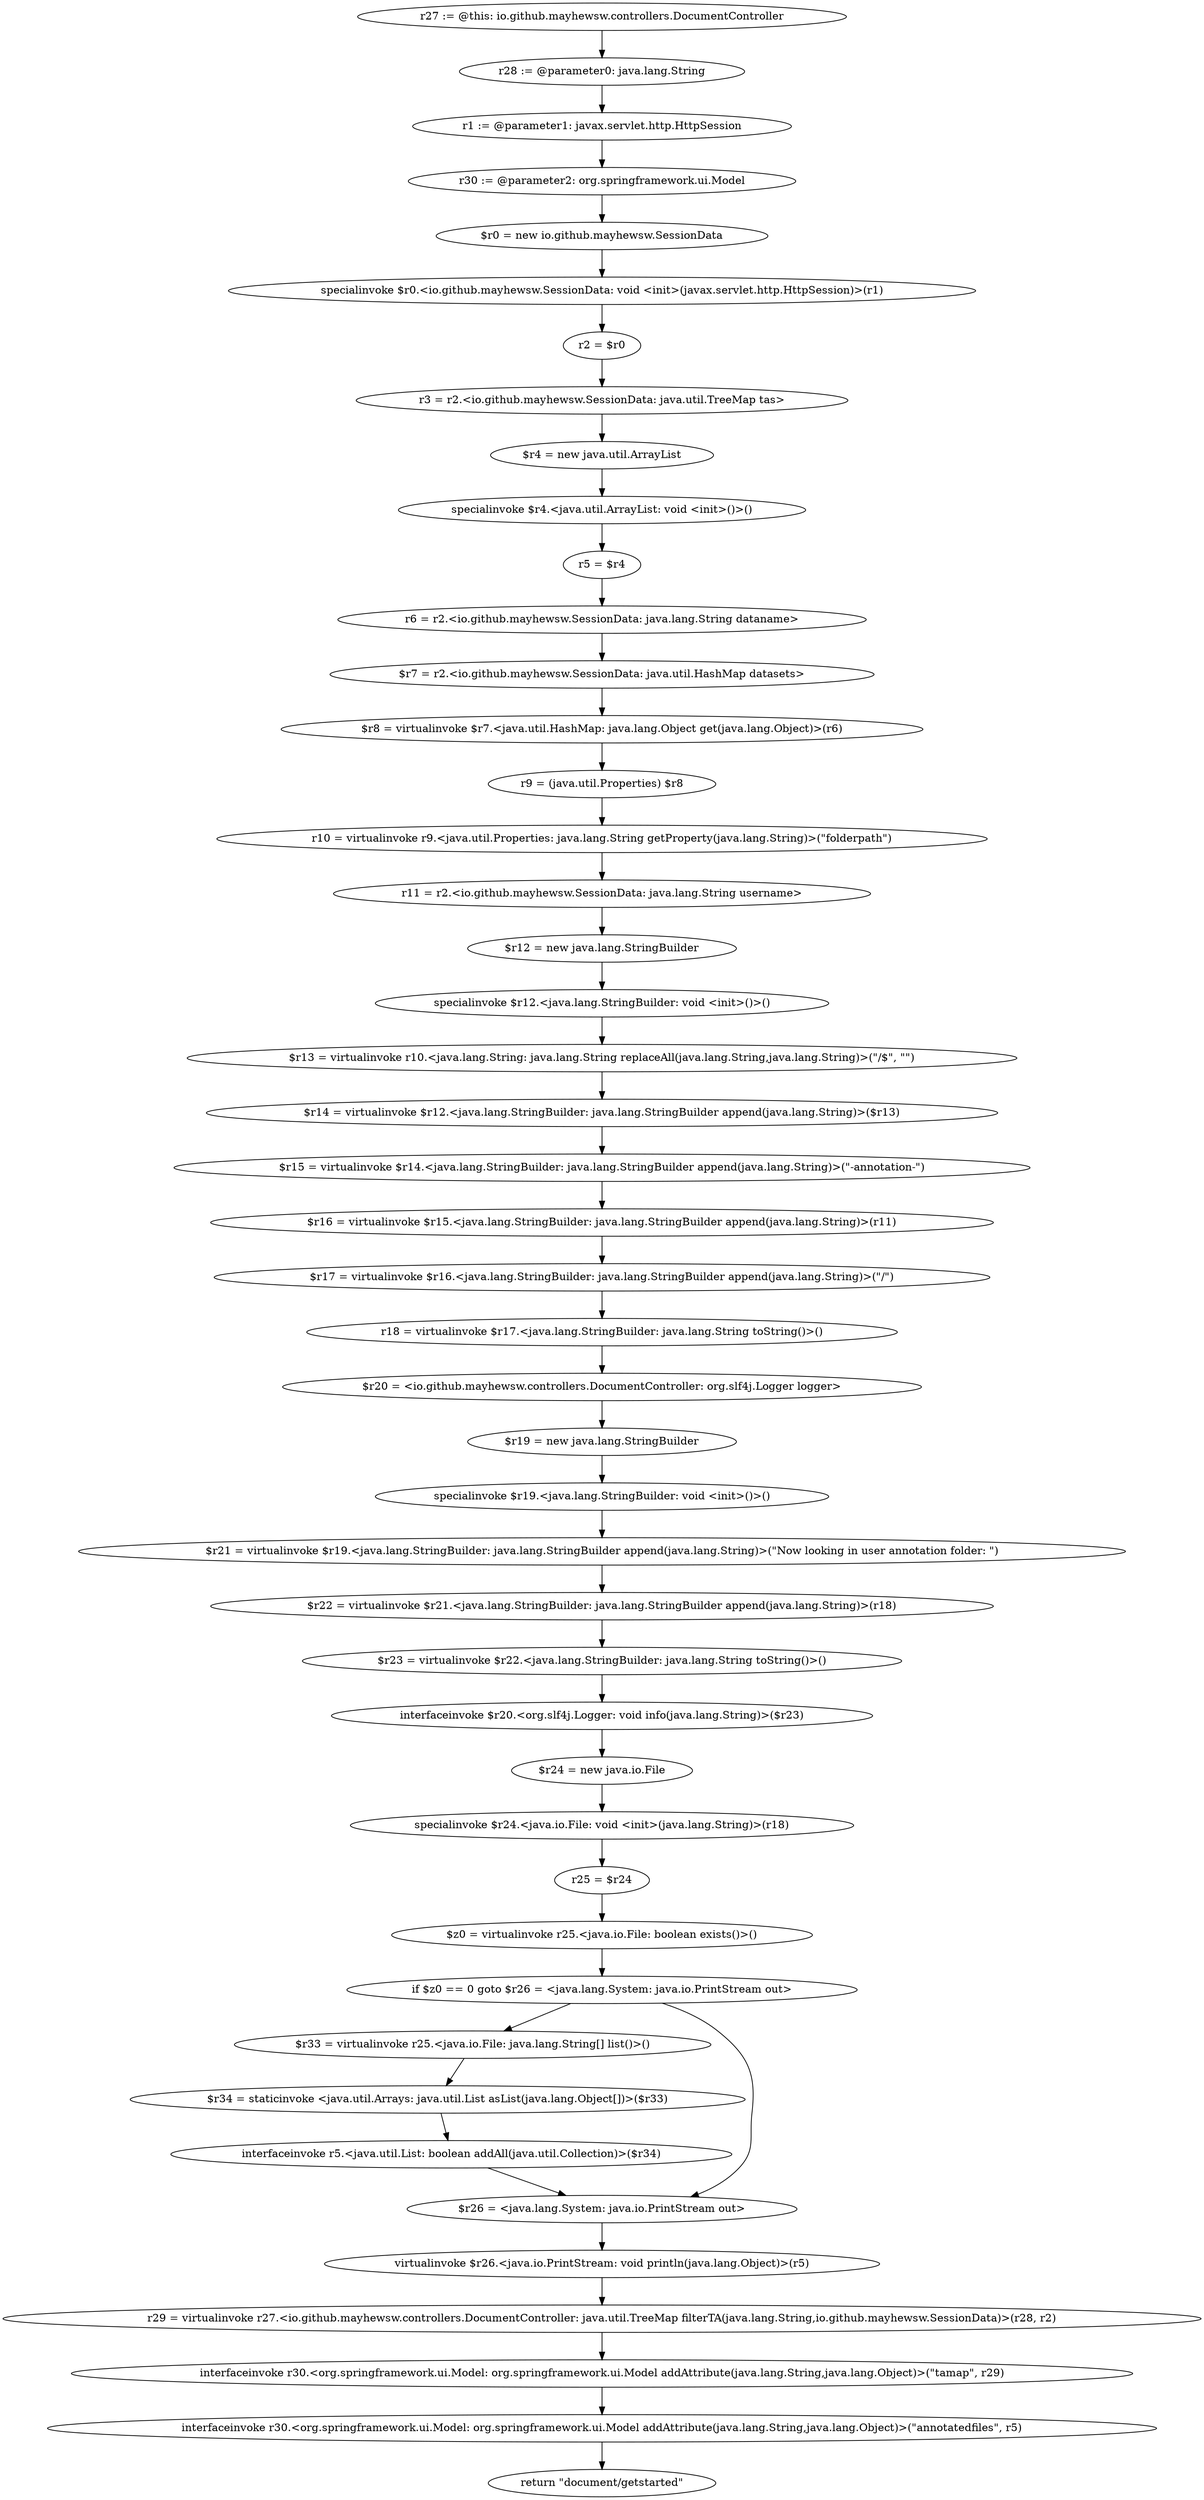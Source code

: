 digraph "unitGraph" {
    "r27 := @this: io.github.mayhewsw.controllers.DocumentController"
    "r28 := @parameter0: java.lang.String"
    "r1 := @parameter1: javax.servlet.http.HttpSession"
    "r30 := @parameter2: org.springframework.ui.Model"
    "$r0 = new io.github.mayhewsw.SessionData"
    "specialinvoke $r0.<io.github.mayhewsw.SessionData: void <init>(javax.servlet.http.HttpSession)>(r1)"
    "r2 = $r0"
    "r3 = r2.<io.github.mayhewsw.SessionData: java.util.TreeMap tas>"
    "$r4 = new java.util.ArrayList"
    "specialinvoke $r4.<java.util.ArrayList: void <init>()>()"
    "r5 = $r4"
    "r6 = r2.<io.github.mayhewsw.SessionData: java.lang.String dataname>"
    "$r7 = r2.<io.github.mayhewsw.SessionData: java.util.HashMap datasets>"
    "$r8 = virtualinvoke $r7.<java.util.HashMap: java.lang.Object get(java.lang.Object)>(r6)"
    "r9 = (java.util.Properties) $r8"
    "r10 = virtualinvoke r9.<java.util.Properties: java.lang.String getProperty(java.lang.String)>(\"folderpath\")"
    "r11 = r2.<io.github.mayhewsw.SessionData: java.lang.String username>"
    "$r12 = new java.lang.StringBuilder"
    "specialinvoke $r12.<java.lang.StringBuilder: void <init>()>()"
    "$r13 = virtualinvoke r10.<java.lang.String: java.lang.String replaceAll(java.lang.String,java.lang.String)>(\"/$\", \"\")"
    "$r14 = virtualinvoke $r12.<java.lang.StringBuilder: java.lang.StringBuilder append(java.lang.String)>($r13)"
    "$r15 = virtualinvoke $r14.<java.lang.StringBuilder: java.lang.StringBuilder append(java.lang.String)>(\"-annotation-\")"
    "$r16 = virtualinvoke $r15.<java.lang.StringBuilder: java.lang.StringBuilder append(java.lang.String)>(r11)"
    "$r17 = virtualinvoke $r16.<java.lang.StringBuilder: java.lang.StringBuilder append(java.lang.String)>(\"/\")"
    "r18 = virtualinvoke $r17.<java.lang.StringBuilder: java.lang.String toString()>()"
    "$r20 = <io.github.mayhewsw.controllers.DocumentController: org.slf4j.Logger logger>"
    "$r19 = new java.lang.StringBuilder"
    "specialinvoke $r19.<java.lang.StringBuilder: void <init>()>()"
    "$r21 = virtualinvoke $r19.<java.lang.StringBuilder: java.lang.StringBuilder append(java.lang.String)>(\"Now looking in user annotation folder: \")"
    "$r22 = virtualinvoke $r21.<java.lang.StringBuilder: java.lang.StringBuilder append(java.lang.String)>(r18)"
    "$r23 = virtualinvoke $r22.<java.lang.StringBuilder: java.lang.String toString()>()"
    "interfaceinvoke $r20.<org.slf4j.Logger: void info(java.lang.String)>($r23)"
    "$r24 = new java.io.File"
    "specialinvoke $r24.<java.io.File: void <init>(java.lang.String)>(r18)"
    "r25 = $r24"
    "$z0 = virtualinvoke r25.<java.io.File: boolean exists()>()"
    "if $z0 == 0 goto $r26 = <java.lang.System: java.io.PrintStream out>"
    "$r33 = virtualinvoke r25.<java.io.File: java.lang.String[] list()>()"
    "$r34 = staticinvoke <java.util.Arrays: java.util.List asList(java.lang.Object[])>($r33)"
    "interfaceinvoke r5.<java.util.List: boolean addAll(java.util.Collection)>($r34)"
    "$r26 = <java.lang.System: java.io.PrintStream out>"
    "virtualinvoke $r26.<java.io.PrintStream: void println(java.lang.Object)>(r5)"
    "r29 = virtualinvoke r27.<io.github.mayhewsw.controllers.DocumentController: java.util.TreeMap filterTA(java.lang.String,io.github.mayhewsw.SessionData)>(r28, r2)"
    "interfaceinvoke r30.<org.springframework.ui.Model: org.springframework.ui.Model addAttribute(java.lang.String,java.lang.Object)>(\"tamap\", r29)"
    "interfaceinvoke r30.<org.springframework.ui.Model: org.springframework.ui.Model addAttribute(java.lang.String,java.lang.Object)>(\"annotatedfiles\", r5)"
    "return \"document/getstarted\""
    "r27 := @this: io.github.mayhewsw.controllers.DocumentController"->"r28 := @parameter0: java.lang.String";
    "r28 := @parameter0: java.lang.String"->"r1 := @parameter1: javax.servlet.http.HttpSession";
    "r1 := @parameter1: javax.servlet.http.HttpSession"->"r30 := @parameter2: org.springframework.ui.Model";
    "r30 := @parameter2: org.springframework.ui.Model"->"$r0 = new io.github.mayhewsw.SessionData";
    "$r0 = new io.github.mayhewsw.SessionData"->"specialinvoke $r0.<io.github.mayhewsw.SessionData: void <init>(javax.servlet.http.HttpSession)>(r1)";
    "specialinvoke $r0.<io.github.mayhewsw.SessionData: void <init>(javax.servlet.http.HttpSession)>(r1)"->"r2 = $r0";
    "r2 = $r0"->"r3 = r2.<io.github.mayhewsw.SessionData: java.util.TreeMap tas>";
    "r3 = r2.<io.github.mayhewsw.SessionData: java.util.TreeMap tas>"->"$r4 = new java.util.ArrayList";
    "$r4 = new java.util.ArrayList"->"specialinvoke $r4.<java.util.ArrayList: void <init>()>()";
    "specialinvoke $r4.<java.util.ArrayList: void <init>()>()"->"r5 = $r4";
    "r5 = $r4"->"r6 = r2.<io.github.mayhewsw.SessionData: java.lang.String dataname>";
    "r6 = r2.<io.github.mayhewsw.SessionData: java.lang.String dataname>"->"$r7 = r2.<io.github.mayhewsw.SessionData: java.util.HashMap datasets>";
    "$r7 = r2.<io.github.mayhewsw.SessionData: java.util.HashMap datasets>"->"$r8 = virtualinvoke $r7.<java.util.HashMap: java.lang.Object get(java.lang.Object)>(r6)";
    "$r8 = virtualinvoke $r7.<java.util.HashMap: java.lang.Object get(java.lang.Object)>(r6)"->"r9 = (java.util.Properties) $r8";
    "r9 = (java.util.Properties) $r8"->"r10 = virtualinvoke r9.<java.util.Properties: java.lang.String getProperty(java.lang.String)>(\"folderpath\")";
    "r10 = virtualinvoke r9.<java.util.Properties: java.lang.String getProperty(java.lang.String)>(\"folderpath\")"->"r11 = r2.<io.github.mayhewsw.SessionData: java.lang.String username>";
    "r11 = r2.<io.github.mayhewsw.SessionData: java.lang.String username>"->"$r12 = new java.lang.StringBuilder";
    "$r12 = new java.lang.StringBuilder"->"specialinvoke $r12.<java.lang.StringBuilder: void <init>()>()";
    "specialinvoke $r12.<java.lang.StringBuilder: void <init>()>()"->"$r13 = virtualinvoke r10.<java.lang.String: java.lang.String replaceAll(java.lang.String,java.lang.String)>(\"/$\", \"\")";
    "$r13 = virtualinvoke r10.<java.lang.String: java.lang.String replaceAll(java.lang.String,java.lang.String)>(\"/$\", \"\")"->"$r14 = virtualinvoke $r12.<java.lang.StringBuilder: java.lang.StringBuilder append(java.lang.String)>($r13)";
    "$r14 = virtualinvoke $r12.<java.lang.StringBuilder: java.lang.StringBuilder append(java.lang.String)>($r13)"->"$r15 = virtualinvoke $r14.<java.lang.StringBuilder: java.lang.StringBuilder append(java.lang.String)>(\"-annotation-\")";
    "$r15 = virtualinvoke $r14.<java.lang.StringBuilder: java.lang.StringBuilder append(java.lang.String)>(\"-annotation-\")"->"$r16 = virtualinvoke $r15.<java.lang.StringBuilder: java.lang.StringBuilder append(java.lang.String)>(r11)";
    "$r16 = virtualinvoke $r15.<java.lang.StringBuilder: java.lang.StringBuilder append(java.lang.String)>(r11)"->"$r17 = virtualinvoke $r16.<java.lang.StringBuilder: java.lang.StringBuilder append(java.lang.String)>(\"/\")";
    "$r17 = virtualinvoke $r16.<java.lang.StringBuilder: java.lang.StringBuilder append(java.lang.String)>(\"/\")"->"r18 = virtualinvoke $r17.<java.lang.StringBuilder: java.lang.String toString()>()";
    "r18 = virtualinvoke $r17.<java.lang.StringBuilder: java.lang.String toString()>()"->"$r20 = <io.github.mayhewsw.controllers.DocumentController: org.slf4j.Logger logger>";
    "$r20 = <io.github.mayhewsw.controllers.DocumentController: org.slf4j.Logger logger>"->"$r19 = new java.lang.StringBuilder";
    "$r19 = new java.lang.StringBuilder"->"specialinvoke $r19.<java.lang.StringBuilder: void <init>()>()";
    "specialinvoke $r19.<java.lang.StringBuilder: void <init>()>()"->"$r21 = virtualinvoke $r19.<java.lang.StringBuilder: java.lang.StringBuilder append(java.lang.String)>(\"Now looking in user annotation folder: \")";
    "$r21 = virtualinvoke $r19.<java.lang.StringBuilder: java.lang.StringBuilder append(java.lang.String)>(\"Now looking in user annotation folder: \")"->"$r22 = virtualinvoke $r21.<java.lang.StringBuilder: java.lang.StringBuilder append(java.lang.String)>(r18)";
    "$r22 = virtualinvoke $r21.<java.lang.StringBuilder: java.lang.StringBuilder append(java.lang.String)>(r18)"->"$r23 = virtualinvoke $r22.<java.lang.StringBuilder: java.lang.String toString()>()";
    "$r23 = virtualinvoke $r22.<java.lang.StringBuilder: java.lang.String toString()>()"->"interfaceinvoke $r20.<org.slf4j.Logger: void info(java.lang.String)>($r23)";
    "interfaceinvoke $r20.<org.slf4j.Logger: void info(java.lang.String)>($r23)"->"$r24 = new java.io.File";
    "$r24 = new java.io.File"->"specialinvoke $r24.<java.io.File: void <init>(java.lang.String)>(r18)";
    "specialinvoke $r24.<java.io.File: void <init>(java.lang.String)>(r18)"->"r25 = $r24";
    "r25 = $r24"->"$z0 = virtualinvoke r25.<java.io.File: boolean exists()>()";
    "$z0 = virtualinvoke r25.<java.io.File: boolean exists()>()"->"if $z0 == 0 goto $r26 = <java.lang.System: java.io.PrintStream out>";
    "if $z0 == 0 goto $r26 = <java.lang.System: java.io.PrintStream out>"->"$r33 = virtualinvoke r25.<java.io.File: java.lang.String[] list()>()";
    "if $z0 == 0 goto $r26 = <java.lang.System: java.io.PrintStream out>"->"$r26 = <java.lang.System: java.io.PrintStream out>";
    "$r33 = virtualinvoke r25.<java.io.File: java.lang.String[] list()>()"->"$r34 = staticinvoke <java.util.Arrays: java.util.List asList(java.lang.Object[])>($r33)";
    "$r34 = staticinvoke <java.util.Arrays: java.util.List asList(java.lang.Object[])>($r33)"->"interfaceinvoke r5.<java.util.List: boolean addAll(java.util.Collection)>($r34)";
    "interfaceinvoke r5.<java.util.List: boolean addAll(java.util.Collection)>($r34)"->"$r26 = <java.lang.System: java.io.PrintStream out>";
    "$r26 = <java.lang.System: java.io.PrintStream out>"->"virtualinvoke $r26.<java.io.PrintStream: void println(java.lang.Object)>(r5)";
    "virtualinvoke $r26.<java.io.PrintStream: void println(java.lang.Object)>(r5)"->"r29 = virtualinvoke r27.<io.github.mayhewsw.controllers.DocumentController: java.util.TreeMap filterTA(java.lang.String,io.github.mayhewsw.SessionData)>(r28, r2)";
    "r29 = virtualinvoke r27.<io.github.mayhewsw.controllers.DocumentController: java.util.TreeMap filterTA(java.lang.String,io.github.mayhewsw.SessionData)>(r28, r2)"->"interfaceinvoke r30.<org.springframework.ui.Model: org.springframework.ui.Model addAttribute(java.lang.String,java.lang.Object)>(\"tamap\", r29)";
    "interfaceinvoke r30.<org.springframework.ui.Model: org.springframework.ui.Model addAttribute(java.lang.String,java.lang.Object)>(\"tamap\", r29)"->"interfaceinvoke r30.<org.springframework.ui.Model: org.springframework.ui.Model addAttribute(java.lang.String,java.lang.Object)>(\"annotatedfiles\", r5)";
    "interfaceinvoke r30.<org.springframework.ui.Model: org.springframework.ui.Model addAttribute(java.lang.String,java.lang.Object)>(\"annotatedfiles\", r5)"->"return \"document/getstarted\"";
}
